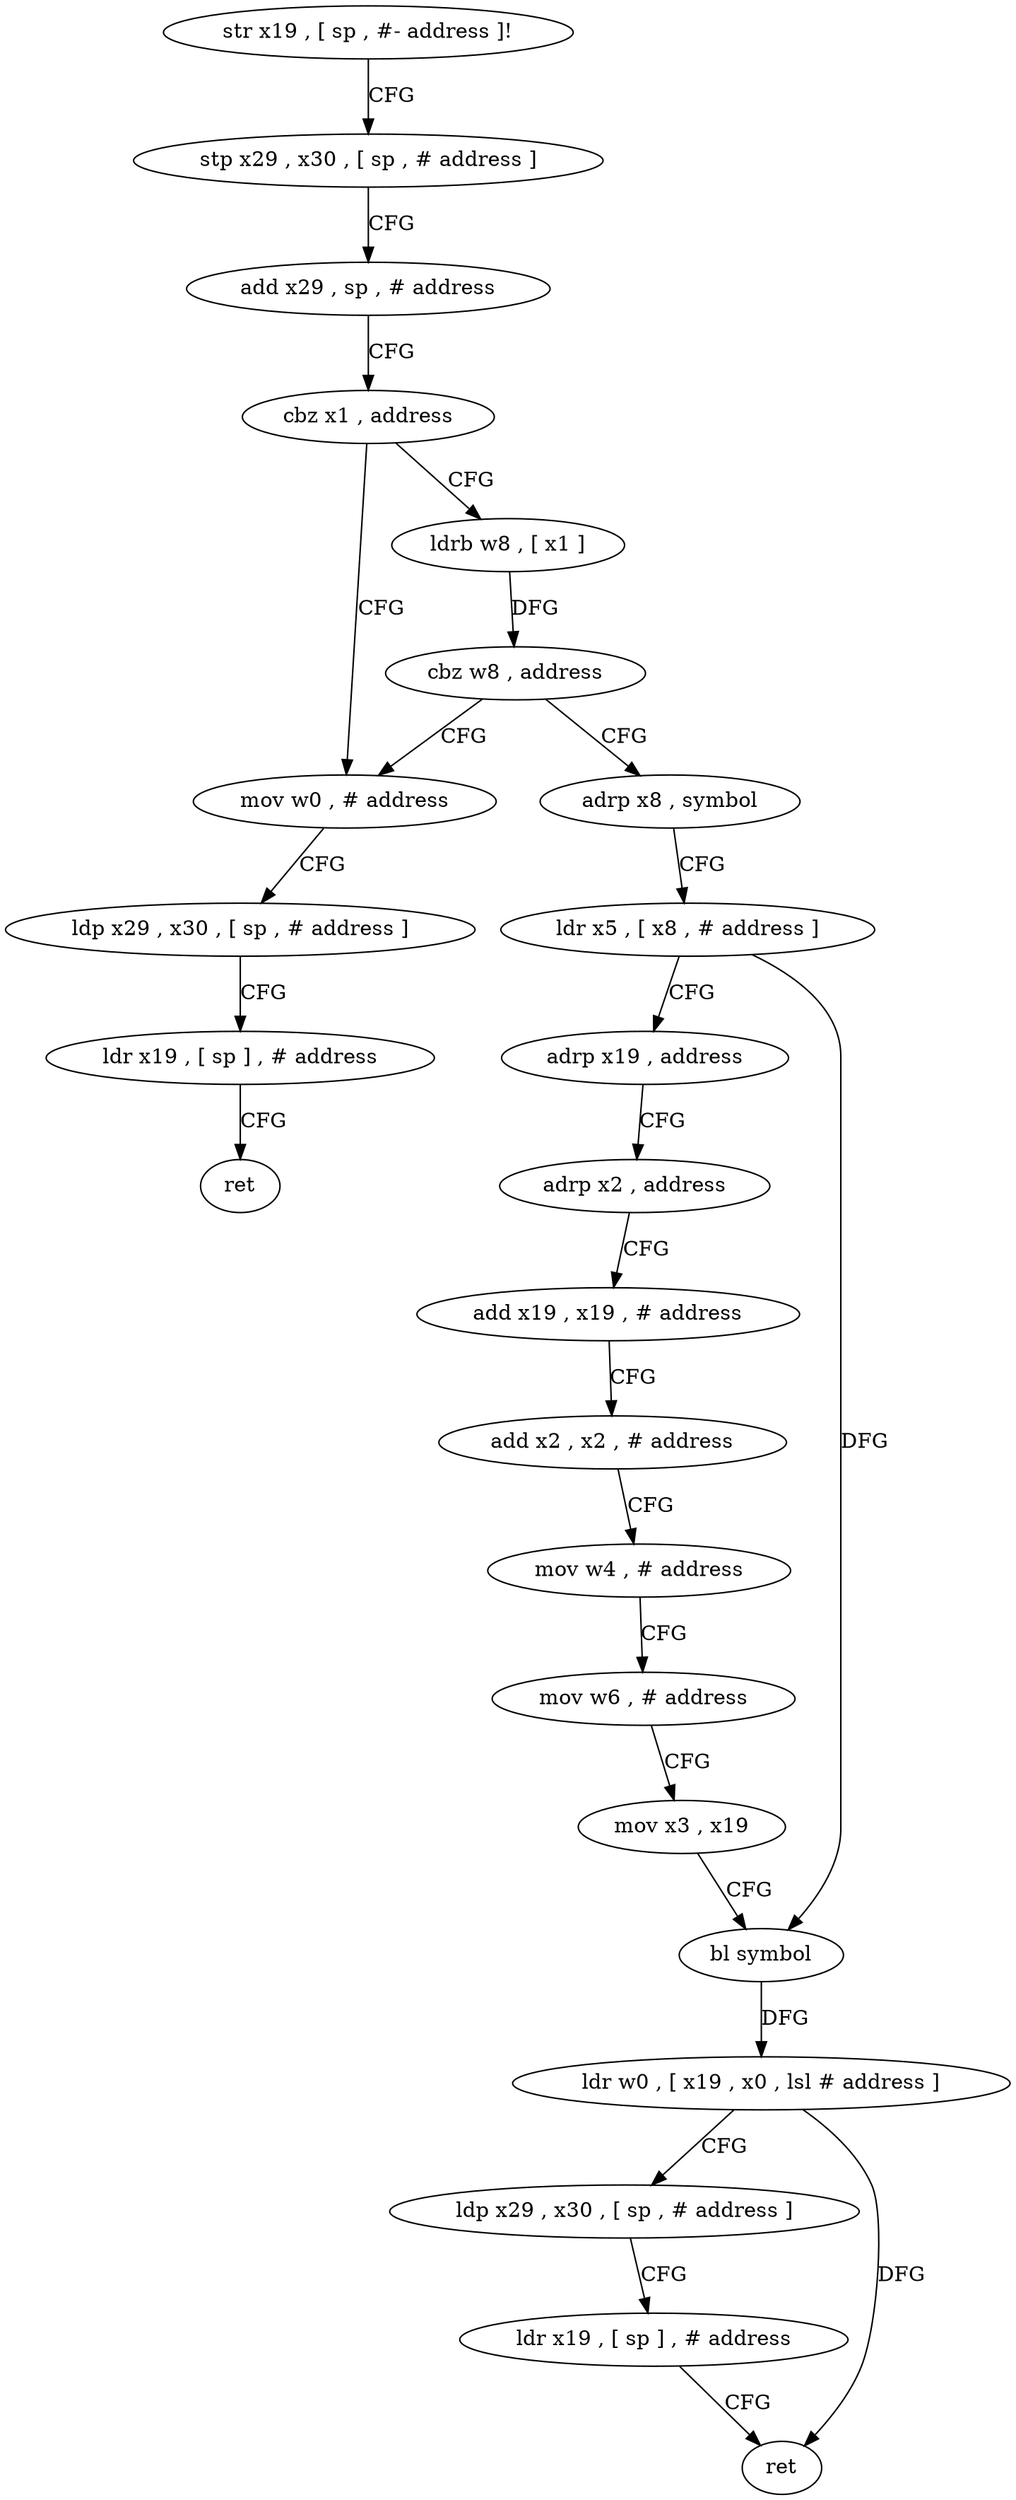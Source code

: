 digraph "func" {
"4234292" [label = "str x19 , [ sp , #- address ]!" ]
"4234296" [label = "stp x29 , x30 , [ sp , # address ]" ]
"4234300" [label = "add x29 , sp , # address" ]
"4234304" [label = "cbz x1 , address" ]
"4234372" [label = "mov w0 , # address" ]
"4234308" [label = "ldrb w8 , [ x1 ]" ]
"4234376" [label = "ldp x29 , x30 , [ sp , # address ]" ]
"4234380" [label = "ldr x19 , [ sp ] , # address" ]
"4234384" [label = "ret" ]
"4234312" [label = "cbz w8 , address" ]
"4234316" [label = "adrp x8 , symbol" ]
"4234320" [label = "ldr x5 , [ x8 , # address ]" ]
"4234324" [label = "adrp x19 , address" ]
"4234328" [label = "adrp x2 , address" ]
"4234332" [label = "add x19 , x19 , # address" ]
"4234336" [label = "add x2 , x2 , # address" ]
"4234340" [label = "mov w4 , # address" ]
"4234344" [label = "mov w6 , # address" ]
"4234348" [label = "mov x3 , x19" ]
"4234352" [label = "bl symbol" ]
"4234356" [label = "ldr w0 , [ x19 , x0 , lsl # address ]" ]
"4234360" [label = "ldp x29 , x30 , [ sp , # address ]" ]
"4234364" [label = "ldr x19 , [ sp ] , # address" ]
"4234368" [label = "ret" ]
"4234292" -> "4234296" [ label = "CFG" ]
"4234296" -> "4234300" [ label = "CFG" ]
"4234300" -> "4234304" [ label = "CFG" ]
"4234304" -> "4234372" [ label = "CFG" ]
"4234304" -> "4234308" [ label = "CFG" ]
"4234372" -> "4234376" [ label = "CFG" ]
"4234308" -> "4234312" [ label = "DFG" ]
"4234376" -> "4234380" [ label = "CFG" ]
"4234380" -> "4234384" [ label = "CFG" ]
"4234312" -> "4234372" [ label = "CFG" ]
"4234312" -> "4234316" [ label = "CFG" ]
"4234316" -> "4234320" [ label = "CFG" ]
"4234320" -> "4234324" [ label = "CFG" ]
"4234320" -> "4234352" [ label = "DFG" ]
"4234324" -> "4234328" [ label = "CFG" ]
"4234328" -> "4234332" [ label = "CFG" ]
"4234332" -> "4234336" [ label = "CFG" ]
"4234336" -> "4234340" [ label = "CFG" ]
"4234340" -> "4234344" [ label = "CFG" ]
"4234344" -> "4234348" [ label = "CFG" ]
"4234348" -> "4234352" [ label = "CFG" ]
"4234352" -> "4234356" [ label = "DFG" ]
"4234356" -> "4234360" [ label = "CFG" ]
"4234356" -> "4234368" [ label = "DFG" ]
"4234360" -> "4234364" [ label = "CFG" ]
"4234364" -> "4234368" [ label = "CFG" ]
}
